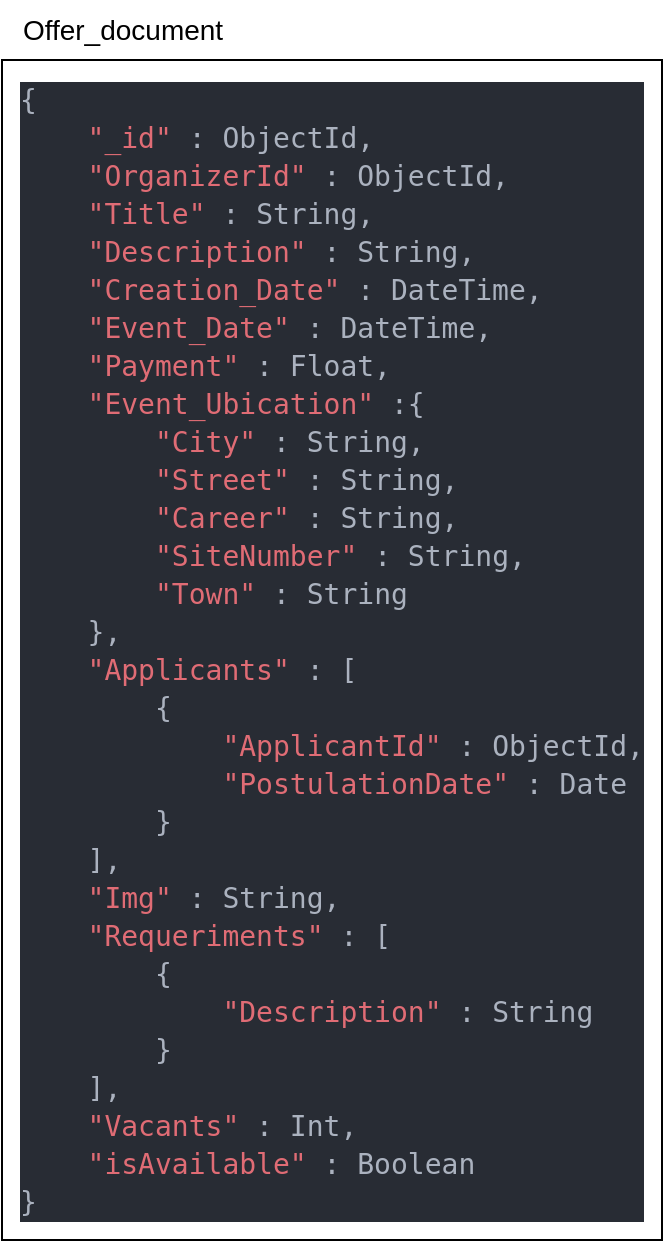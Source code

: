 <mxfile version="20.8.16" type="device"><diagram id="2IO2RjKcfCizCeMj6CWW" name="Página-1"><mxGraphModel dx="1036" dy="654" grid="1" gridSize="10" guides="1" tooltips="1" connect="1" arrows="1" fold="1" page="1" pageScale="1" pageWidth="1654" pageHeight="1169" math="0" shadow="0"><root><mxCell id="0"/><mxCell id="1" parent="0"/><mxCell id="ob5GE3Ae0pgrD-yMm_d4-2" value="&lt;div style=&quot;text-align: justify;&quot;&gt;&lt;div style=&quot;background-color: rgb(26, 27, 38); font-family: Consolas, &amp;quot;Courier New&amp;quot;, monospace; font-size: 14px; line-height: 19px;&quot;&gt;&lt;div style=&quot;background-color: rgb(40, 44, 52); font-family: &amp;quot;DejaVu Sans Mono&amp;quot;, Consolas, &amp;quot;Courier New&amp;quot;, monospace; line-height: 19px;&quot;&gt;&lt;div style=&quot;line-height: 19px;&quot;&gt;&lt;div style=&quot;color: rgb(171, 178, 191);&quot;&gt;{&lt;/div&gt;&lt;div style=&quot;&quot;&gt;&lt;span style=&quot;color: rgb(171, 178, 191);&quot;&gt;&amp;nbsp; &amp;nbsp; &lt;/span&gt;&lt;font color=&quot;#e06c75&quot;&gt;&quot;_id&quot;&lt;/font&gt;&lt;font color=&quot;#abb2bf&quot;&gt; : ObjectId,&lt;/font&gt;&lt;/div&gt;&lt;div style=&quot;&quot;&gt;&lt;font color=&quot;#abb2bf&quot;&gt;&amp;nbsp; &amp;nbsp;&amp;nbsp;&lt;/font&gt;&lt;font color=&quot;#e06c75&quot;&gt;&quot;OrganizerId&quot;&lt;/font&gt;&lt;font color=&quot;#abb2bf&quot;&gt;&amp;nbsp;: ObjectId,&lt;/font&gt;&lt;br&gt;&lt;/div&gt;&lt;div style=&quot;color: rgb(171, 178, 191);&quot;&gt;&amp;nbsp; &amp;nbsp; &lt;span style=&quot;color: #e06c75;&quot;&gt;&quot;Title&quot;&lt;/span&gt; : String,&lt;/div&gt;&lt;div style=&quot;color: rgb(171, 178, 191);&quot;&gt;&amp;nbsp; &amp;nbsp; &lt;span style=&quot;color: #e06c75;&quot;&gt;&quot;Description&quot;&lt;/span&gt; : String,&lt;/div&gt;&lt;div style=&quot;color: rgb(171, 178, 191);&quot;&gt;&amp;nbsp; &amp;nbsp; &lt;span style=&quot;color: #e06c75;&quot;&gt;&quot;Creation_Date&quot;&lt;/span&gt; : DateTime,&lt;/div&gt;&lt;div style=&quot;color: rgb(171, 178, 191);&quot;&gt;&amp;nbsp; &amp;nbsp; &lt;span style=&quot;color: #e06c75;&quot;&gt;&quot;Event_Date&quot;&lt;/span&gt; : DateTime,&lt;/div&gt;&lt;div style=&quot;color: rgb(171, 178, 191);&quot;&gt;&amp;nbsp; &amp;nbsp; &lt;span style=&quot;color: #e06c75;&quot;&gt;&quot;Payment&quot;&lt;/span&gt; : Float,&lt;/div&gt;&lt;div style=&quot;color: rgb(171, 178, 191);&quot;&gt;&amp;nbsp; &amp;nbsp; &lt;span style=&quot;color: #e06c75;&quot;&gt;&quot;Event_Ubication&quot;&lt;/span&gt; :{&lt;/div&gt;&lt;div style=&quot;color: rgb(171, 178, 191);&quot;&gt;&amp;nbsp; &amp;nbsp; &amp;nbsp; &amp;nbsp; &lt;span style=&quot;color: #e06c75;&quot;&gt;&quot;City&quot;&lt;/span&gt; : String,&lt;/div&gt;&lt;div style=&quot;color: rgb(171, 178, 191);&quot;&gt;&amp;nbsp; &amp;nbsp; &amp;nbsp; &amp;nbsp; &lt;span style=&quot;color: #e06c75;&quot;&gt;&quot;Street&quot;&lt;/span&gt; : String,&lt;/div&gt;&lt;div style=&quot;color: rgb(171, 178, 191);&quot;&gt;&amp;nbsp; &amp;nbsp; &amp;nbsp; &amp;nbsp; &lt;span style=&quot;color: #e06c75;&quot;&gt;&quot;Career&quot;&lt;/span&gt; : String,&lt;/div&gt;&lt;div style=&quot;color: rgb(171, 178, 191);&quot;&gt;&amp;nbsp; &amp;nbsp; &amp;nbsp; &amp;nbsp; &lt;span style=&quot;color: #e06c75;&quot;&gt;&quot;SiteNumber&quot;&lt;/span&gt; : String,&lt;/div&gt;&lt;div style=&quot;color: rgb(171, 178, 191);&quot;&gt;&amp;nbsp; &amp;nbsp; &amp;nbsp; &amp;nbsp; &lt;span style=&quot;color: #e06c75;&quot;&gt;&quot;Town&quot;&lt;/span&gt; : String&lt;/div&gt;&lt;div style=&quot;color: rgb(171, 178, 191);&quot;&gt;&amp;nbsp; &amp;nbsp; },&lt;/div&gt;&lt;div style=&quot;color: rgb(171, 178, 191);&quot;&gt;&amp;nbsp; &amp;nbsp; &lt;span style=&quot;color: #e06c75;&quot;&gt;&quot;Applicants&quot;&lt;/span&gt; : [&lt;/div&gt;&lt;div style=&quot;color: rgb(171, 178, 191);&quot;&gt;&amp;nbsp; &amp;nbsp; &amp;nbsp; &amp;nbsp; {&lt;/div&gt;&lt;div style=&quot;color: rgb(171, 178, 191);&quot;&gt;&amp;nbsp; &amp;nbsp; &amp;nbsp; &amp;nbsp; &amp;nbsp; &amp;nbsp; &lt;span style=&quot;color: #e06c75;&quot;&gt;&quot;ApplicantId&quot;&lt;/span&gt; : ObjectId,&lt;/div&gt;&lt;div style=&quot;color: rgb(171, 178, 191);&quot;&gt;&amp;nbsp; &amp;nbsp; &amp;nbsp; &amp;nbsp; &amp;nbsp; &amp;nbsp; &lt;span style=&quot;color: #e06c75;&quot;&gt;&quot;PostulationDate&quot;&lt;/span&gt; : Date&lt;/div&gt;&lt;div style=&quot;color: rgb(171, 178, 191);&quot;&gt;&amp;nbsp; &amp;nbsp; &amp;nbsp; &amp;nbsp; }&lt;/div&gt;&lt;div style=&quot;color: rgb(171, 178, 191);&quot;&gt;&amp;nbsp; &amp;nbsp; ],&lt;/div&gt;&lt;div style=&quot;color: rgb(171, 178, 191);&quot;&gt;&amp;nbsp; &amp;nbsp; &lt;span style=&quot;color: #e06c75;&quot;&gt;&quot;Img&quot;&lt;/span&gt; : String,&lt;/div&gt;&lt;div style=&quot;color: rgb(171, 178, 191);&quot;&gt;&amp;nbsp; &amp;nbsp; &lt;span style=&quot;color: #e06c75;&quot;&gt;&quot;Requeriments&quot;&lt;/span&gt; : [&lt;/div&gt;&lt;div style=&quot;color: rgb(171, 178, 191);&quot;&gt;&amp;nbsp; &amp;nbsp; &amp;nbsp; &amp;nbsp; {&lt;/div&gt;&lt;div style=&quot;color: rgb(171, 178, 191);&quot;&gt;&amp;nbsp; &amp;nbsp; &amp;nbsp; &amp;nbsp; &amp;nbsp; &amp;nbsp; &lt;span style=&quot;color: #e06c75;&quot;&gt;&quot;Description&quot;&lt;/span&gt; : String&lt;/div&gt;&lt;div style=&quot;color: rgb(171, 178, 191);&quot;&gt;&amp;nbsp; &amp;nbsp; &amp;nbsp; &amp;nbsp; }&lt;/div&gt;&lt;div style=&quot;color: rgb(171, 178, 191);&quot;&gt;&amp;nbsp; &amp;nbsp; ],&lt;/div&gt;&lt;div style=&quot;color: rgb(171, 178, 191);&quot;&gt;&amp;nbsp; &amp;nbsp; &lt;span style=&quot;color: #e06c75;&quot;&gt;&quot;Vacants&quot;&lt;/span&gt; : Int,&lt;/div&gt;&lt;div style=&quot;&quot;&gt;&lt;font color=&quot;#abb2bf&quot;&gt;&amp;nbsp; &amp;nbsp;&amp;nbsp;&lt;/font&gt;&lt;font color=&quot;#e06c75&quot;&gt;&quot;isAvailable&quot;&lt;/font&gt;&lt;font color=&quot;#abb2bf&quot;&gt;&amp;nbsp;: Boolean&lt;/font&gt;&lt;br&gt;&lt;/div&gt;&lt;div style=&quot;color: rgb(171, 178, 191);&quot;&gt;}&lt;/div&gt;&lt;/div&gt;&lt;/div&gt;&lt;/div&gt;&lt;/div&gt;" style="rounded=0;whiteSpace=wrap;html=1;movable=1;resizable=1;rotatable=1;deletable=1;editable=1;connectable=1;" parent="1" vertex="1"><mxGeometry x="750" y="170" width="330" height="590" as="geometry"/></mxCell><mxCell id="ob5GE3Ae0pgrD-yMm_d4-3" value="Offer_document" style="text;html=1;align=center;verticalAlign=middle;resizable=0;points=[];autosize=1;strokeColor=none;fillColor=none;fontSize=14;" parent="1" vertex="1"><mxGeometry x="750" y="140" width="120" height="30" as="geometry"/></mxCell></root></mxGraphModel></diagram></mxfile>